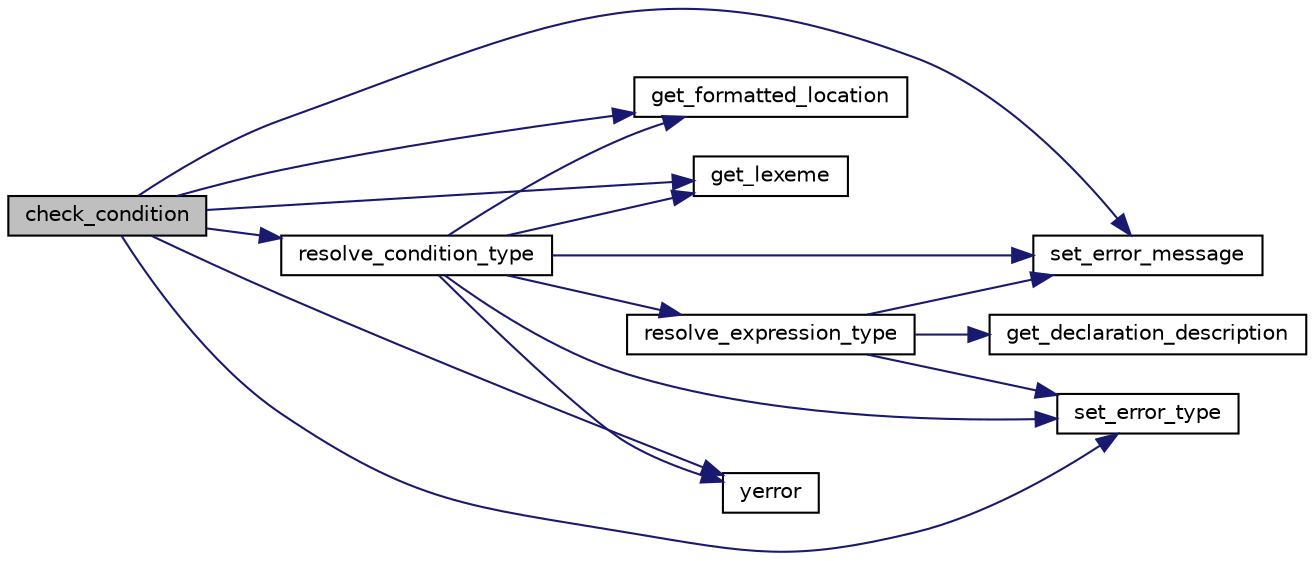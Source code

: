 digraph "check_condition"
{
 // LATEX_PDF_SIZE
  edge [fontname="Helvetica",fontsize="10",labelfontname="Helvetica",labelfontsize="10"];
  node [fontname="Helvetica",fontsize="10",shape=record];
  rankdir="LR";
  Node1 [label="check_condition",height=0.2,width=0.4,color="black", fillcolor="grey75", style="filled", fontcolor="black",tooltip=" "];
  Node1 -> Node2 [color="midnightblue",fontsize="10",style="solid",fontname="Helvetica"];
  Node2 [label="get_formatted_location",height=0.2,width=0.4,color="black", fillcolor="white", style="filled",URL="$d0/d15/errors_8c.html#a68d1ccae372534af850e06d48b45d638",tooltip="Returns a formatted string containing the current file, line, and column."];
  Node1 -> Node3 [color="midnightblue",fontsize="10",style="solid",fontname="Helvetica"];
  Node3 [label="get_lexeme",height=0.2,width=0.4,color="black", fillcolor="white", style="filled",URL="$d0/d92/lexeme__table_8c.html#ab176cfe8b410c1f87237ed115a0d8df4",tooltip="Retrieves the lexeme at the given index."];
  Node1 -> Node4 [color="midnightblue",fontsize="10",style="solid",fontname="Helvetica"];
  Node4 [label="resolve_condition_type",height=0.2,width=0.4,color="black", fillcolor="white", style="filled",URL="$d6/dbc/condition__resolution_8c.html#a7af42b525181329829b7ed96a0cca487",tooltip=" "];
  Node4 -> Node2 [color="midnightblue",fontsize="10",style="solid",fontname="Helvetica"];
  Node4 -> Node3 [color="midnightblue",fontsize="10",style="solid",fontname="Helvetica"];
  Node4 -> Node5 [color="midnightblue",fontsize="10",style="solid",fontname="Helvetica"];
  Node5 [label="resolve_expression_type",height=0.2,width=0.4,color="black", fillcolor="white", style="filled",URL="$d2/d18/expression__resolution_8c.html#ad2fa6a52f7590a4fe58adc41e6fab427",tooltip=" "];
  Node5 -> Node6 [color="midnightblue",fontsize="10",style="solid",fontname="Helvetica"];
  Node6 [label="get_declaration_description",height=0.2,width=0.4,color="black", fillcolor="white", style="filled",URL="$dd/d3e/declaration__table_8c.html#a6d7cfaa61de7241348ef4a08f55bd9a0",tooltip="Gets the description of a declaration."];
  Node5 -> Node7 [color="midnightblue",fontsize="10",style="solid",fontname="Helvetica"];
  Node7 [label="set_error_message",height=0.2,width=0.4,color="black", fillcolor="white", style="filled",URL="$d0/d15/errors_8c.html#a4eba1d90a88e13e4b1beada48a1c2b9d",tooltip="Sets the error message of the provided Error struct."];
  Node5 -> Node8 [color="midnightblue",fontsize="10",style="solid",fontname="Helvetica"];
  Node8 [label="set_error_type",height=0.2,width=0.4,color="black", fillcolor="white", style="filled",URL="$d0/d15/errors_8c.html#aff32bbfac01af1967382165ffc1d5607",tooltip="Sets the error type of the provided Error struct."];
  Node4 -> Node7 [color="midnightblue",fontsize="10",style="solid",fontname="Helvetica"];
  Node4 -> Node8 [color="midnightblue",fontsize="10",style="solid",fontname="Helvetica"];
  Node4 -> Node9 [color="midnightblue",fontsize="10",style="solid",fontname="Helvetica"];
  Node9 [label="yerror",height=0.2,width=0.4,color="black", fillcolor="white", style="filled",URL="$d0/d15/errors_8c.html#a362b4d026b806baabf4d0654eea096a8",tooltip="Prints a formatted error message based on the provided Error struct and exits the program."];
  Node1 -> Node7 [color="midnightblue",fontsize="10",style="solid",fontname="Helvetica"];
  Node1 -> Node8 [color="midnightblue",fontsize="10",style="solid",fontname="Helvetica"];
  Node1 -> Node9 [color="midnightblue",fontsize="10",style="solid",fontname="Helvetica"];
}
